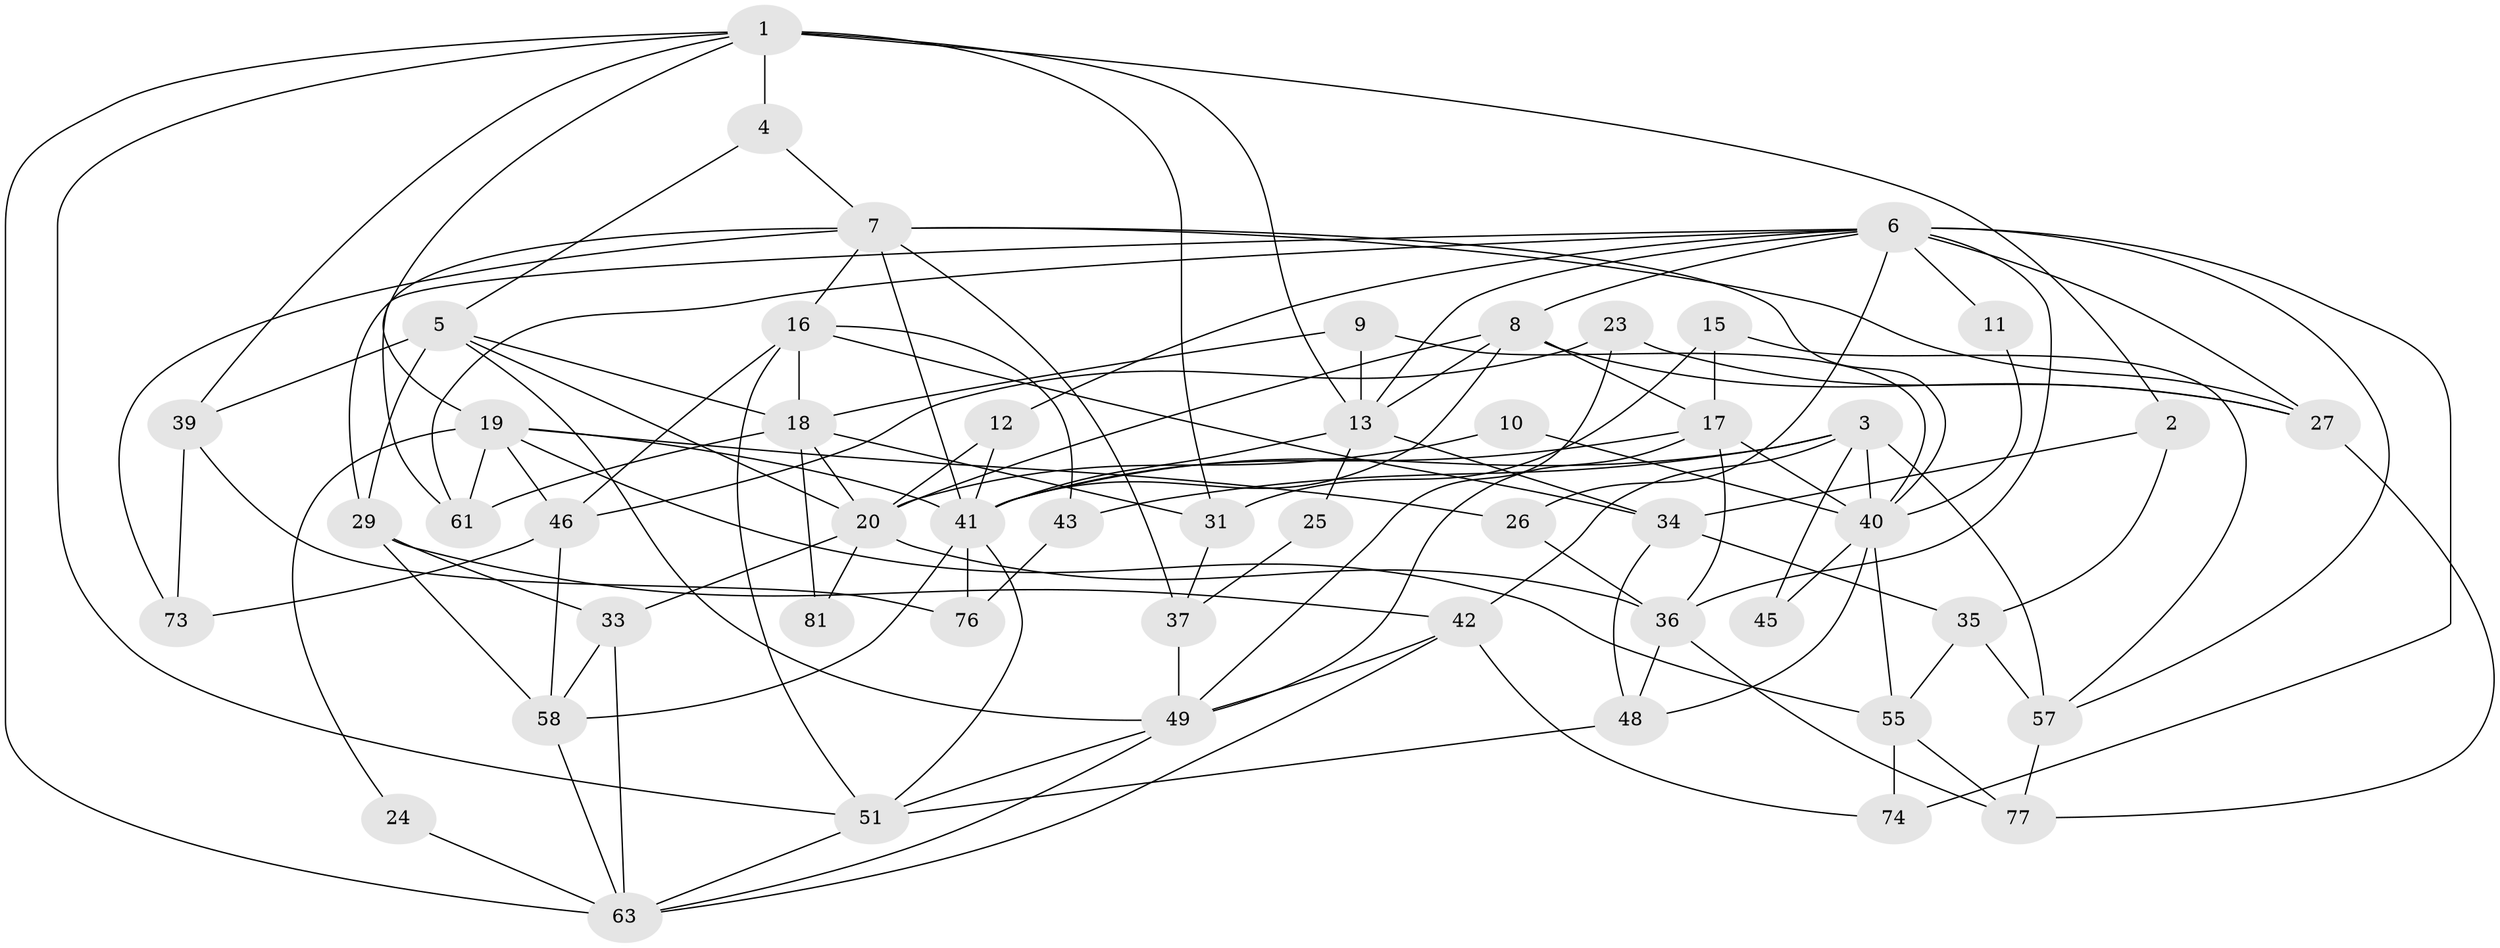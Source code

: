 // original degree distribution, {8: 0.024691358024691357, 3: 0.30864197530864196, 5: 0.18518518518518517, 2: 0.1111111111111111, 4: 0.25925925925925924, 6: 0.08641975308641975, 7: 0.024691358024691357}
// Generated by graph-tools (version 1.1) at 2025/42/03/06/25 10:42:01]
// undirected, 51 vertices, 124 edges
graph export_dot {
graph [start="1"]
  node [color=gray90,style=filled];
  1 [super="+28"];
  2;
  3 [super="+53"];
  4 [super="+30"];
  5 [super="+59"];
  6 [super="+22"];
  7 [super="+75"];
  8 [super="+14"];
  9;
  10;
  11;
  12;
  13 [super="+50"];
  15;
  16 [super="+21"];
  17 [super="+52"];
  18 [super="+80"];
  19 [super="+38"];
  20 [super="+32"];
  23;
  24;
  25;
  26;
  27 [super="+65"];
  29 [super="+44"];
  31 [super="+56"];
  33 [super="+62"];
  34 [super="+69"];
  35 [super="+47"];
  36 [super="+68"];
  37;
  39;
  40 [super="+60"];
  41 [super="+64"];
  42;
  43;
  45;
  46 [super="+79"];
  48 [super="+72"];
  49 [super="+54"];
  51 [super="+70"];
  55 [super="+67"];
  57 [super="+78"];
  58;
  61 [super="+66"];
  63 [super="+71"];
  73;
  74;
  76;
  77;
  81;
  1 -- 13;
  1 -- 2;
  1 -- 4 [weight=2];
  1 -- 31 [weight=2];
  1 -- 39;
  1 -- 51;
  1 -- 63;
  1 -- 19;
  2 -- 34;
  2 -- 35;
  3 -- 40 [weight=2];
  3 -- 42;
  3 -- 43;
  3 -- 45;
  3 -- 41;
  3 -- 57;
  4 -- 5;
  4 -- 7;
  5 -- 20;
  5 -- 39;
  5 -- 29;
  5 -- 49;
  5 -- 18;
  6 -- 13;
  6 -- 74;
  6 -- 11;
  6 -- 12;
  6 -- 26;
  6 -- 27;
  6 -- 29;
  6 -- 61;
  6 -- 57;
  6 -- 36;
  6 -- 8;
  7 -- 37 [weight=2];
  7 -- 27;
  7 -- 16;
  7 -- 61;
  7 -- 73;
  7 -- 40;
  7 -- 41;
  8 -- 41;
  8 -- 27;
  8 -- 17;
  8 -- 20;
  8 -- 13;
  9 -- 18;
  9 -- 40;
  9 -- 13;
  10 -- 20;
  10 -- 40;
  11 -- 40;
  12 -- 41;
  12 -- 20;
  13 -- 25 [weight=2];
  13 -- 41;
  13 -- 34;
  15 -- 17;
  15 -- 31;
  15 -- 57;
  16 -- 46;
  16 -- 34;
  16 -- 51;
  16 -- 43;
  16 -- 18;
  17 -- 40;
  17 -- 49;
  17 -- 36;
  17 -- 41;
  18 -- 31;
  18 -- 20;
  18 -- 81;
  18 -- 61 [weight=2];
  19 -- 26;
  19 -- 55 [weight=2];
  19 -- 46;
  19 -- 24;
  19 -- 41;
  19 -- 61;
  20 -- 33;
  20 -- 81;
  20 -- 36;
  23 -- 27;
  23 -- 46;
  23 -- 49;
  24 -- 63;
  25 -- 37;
  26 -- 36;
  27 -- 77;
  29 -- 42;
  29 -- 58;
  29 -- 33;
  31 -- 37;
  33 -- 58;
  33 -- 63;
  34 -- 48;
  34 -- 35;
  35 -- 55;
  35 -- 57;
  36 -- 77;
  36 -- 48;
  37 -- 49;
  39 -- 73;
  39 -- 76;
  40 -- 45;
  40 -- 48;
  40 -- 55;
  41 -- 58;
  41 -- 76;
  41 -- 51;
  42 -- 74;
  42 -- 49;
  42 -- 63;
  43 -- 76;
  46 -- 58;
  46 -- 73;
  48 -- 51;
  49 -- 51;
  49 -- 63;
  51 -- 63;
  55 -- 74;
  55 -- 77;
  57 -- 77;
  58 -- 63;
}
